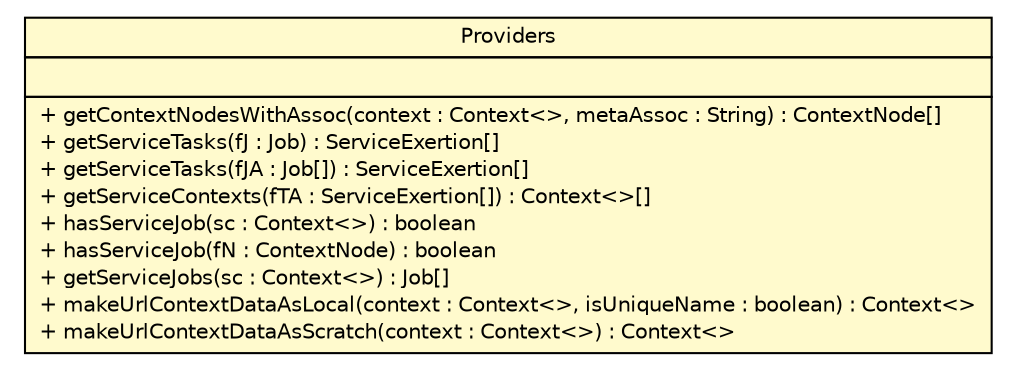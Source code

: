 #!/usr/local/bin/dot
#
# Class diagram 
# Generated by UMLGraph version R5_6 (http://www.umlgraph.org/)
#

digraph G {
	edge [fontname="Helvetica",fontsize=10,labelfontname="Helvetica",labelfontsize=10];
	node [fontname="Helvetica",fontsize=10,shape=plaintext];
	nodesep=0.25;
	ranksep=0.5;
	// sorcer.core.provider.util.Providers
	c260092 [label=<<table title="sorcer.core.provider.util.Providers" border="0" cellborder="1" cellspacing="0" cellpadding="2" port="p" bgcolor="lemonChiffon" href="./Providers.html">
		<tr><td><table border="0" cellspacing="0" cellpadding="1">
<tr><td align="center" balign="center"> Providers </td></tr>
		</table></td></tr>
		<tr><td><table border="0" cellspacing="0" cellpadding="1">
<tr><td align="left" balign="left">  </td></tr>
		</table></td></tr>
		<tr><td><table border="0" cellspacing="0" cellpadding="1">
<tr><td align="left" balign="left"> + getContextNodesWithAssoc(context : Context&lt;&gt;, metaAssoc : String) : ContextNode[] </td></tr>
<tr><td align="left" balign="left"> + getServiceTasks(fJ : Job) : ServiceExertion[] </td></tr>
<tr><td align="left" balign="left"> + getServiceTasks(fJA : Job[]) : ServiceExertion[] </td></tr>
<tr><td align="left" balign="left"> + getServiceContexts(fTA : ServiceExertion[]) : Context&lt;&gt;[] </td></tr>
<tr><td align="left" balign="left"> + hasServiceJob(sc : Context&lt;&gt;) : boolean </td></tr>
<tr><td align="left" balign="left"> + hasServiceJob(fN : ContextNode) : boolean </td></tr>
<tr><td align="left" balign="left"> + getServiceJobs(sc : Context&lt;&gt;) : Job[] </td></tr>
<tr><td align="left" balign="left"> + makeUrlContextDataAsLocal(context : Context&lt;&gt;, isUniqueName : boolean) : Context&lt;&gt; </td></tr>
<tr><td align="left" balign="left"> + makeUrlContextDataAsScratch(context : Context&lt;&gt;) : Context&lt;&gt; </td></tr>
		</table></td></tr>
		</table>>, URL="./Providers.html", fontname="Helvetica", fontcolor="black", fontsize=10.0];
}

